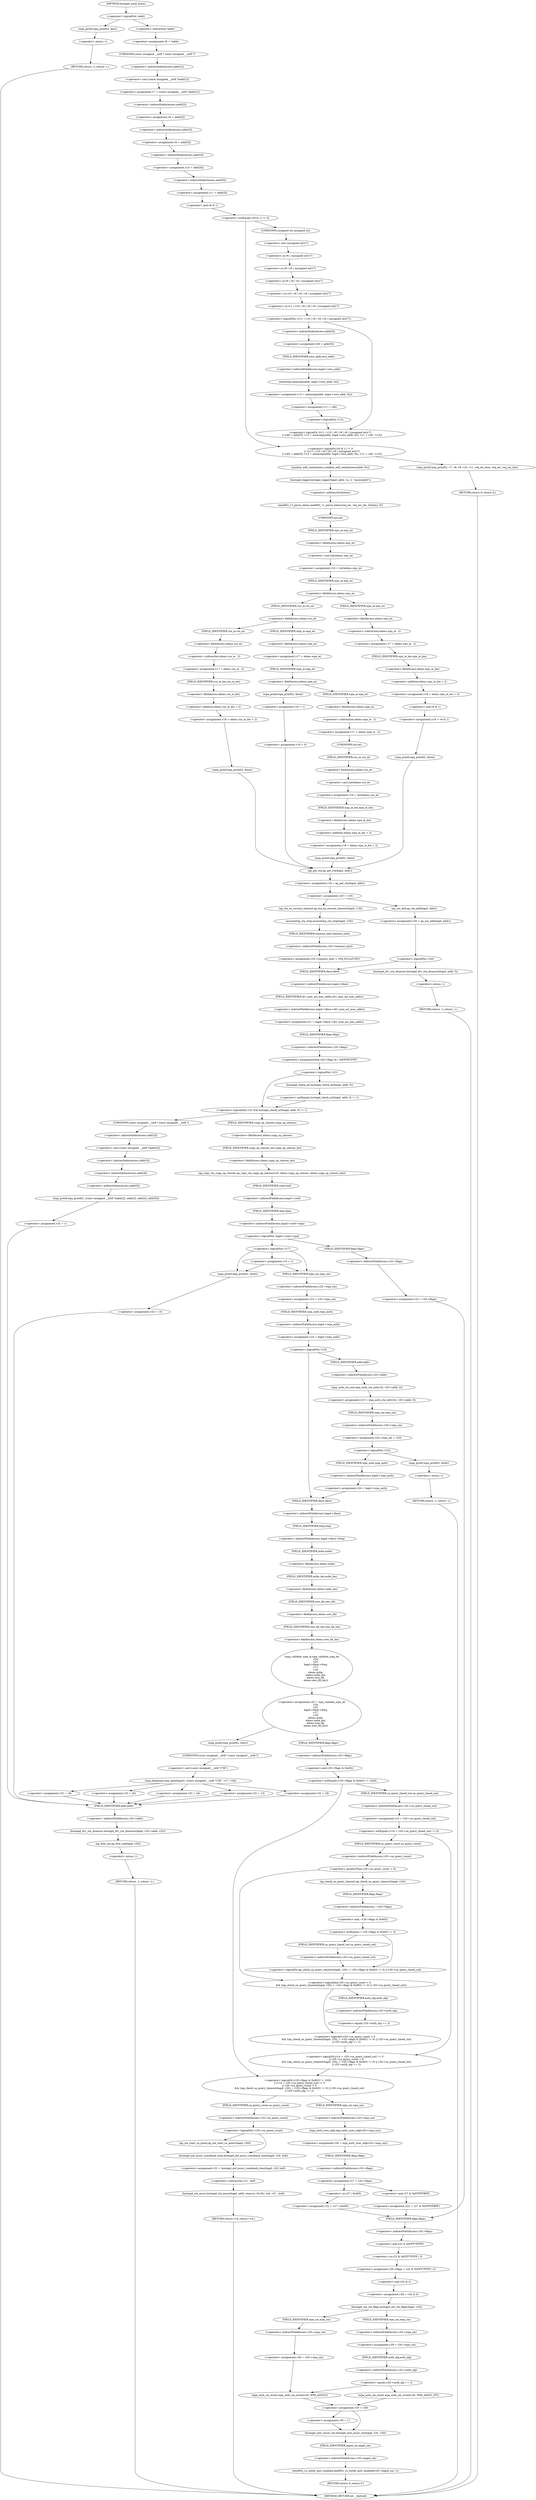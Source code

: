 digraph hostapd_notif_assoc {  
"1000175" [label = "(<operator>.logicalNot,!addr)" ]
"1000178" [label = "(wpa_printf,wpa_printf(2, fmt))" ]
"1000181" [label = "(RETURN,return -1;,return -1;)" ]
"1000182" [label = "(<operator>.minus,-1)" ]
"1000184" [label = "(<operator>.assignment,v6 = *addr)" ]
"1000186" [label = "(<operator>.indirection,*addr)" ]
"1000188" [label = "(<operator>.assignment,v7 = (const unsigned __int8 *)addr[1])" ]
"1000190" [label = "(<operator>.cast,(const unsigned __int8 *)addr[1])" ]
"1000191" [label = "(UNKNOWN,const unsigned __int8 *,const unsigned __int8 *)" ]
"1000192" [label = "(<operator>.indirectIndexAccess,addr[1])" ]
"1000195" [label = "(<operator>.assignment,v8 = addr[2])" ]
"1000197" [label = "(<operator>.indirectIndexAccess,addr[2])" ]
"1000200" [label = "(<operator>.assignment,v9 = addr[3])" ]
"1000202" [label = "(<operator>.indirectIndexAccess,addr[3])" ]
"1000205" [label = "(<operator>.assignment,v10 = addr[4])" ]
"1000207" [label = "(<operator>.indirectIndexAccess,addr[4])" ]
"1000210" [label = "(<operator>.assignment,v11 = addr[5])" ]
"1000212" [label = "(<operator>.indirectIndexAccess,addr[5])" ]
"1000216" [label = "(<operator>.logicalOr,(v6 & 1) != 0\n    || !(v11 | v10 | v9 | v8 | v6 | (unsigned int)v7)\n    || (v40 = addr[5], v13 = memcmp(addr, hapd->own_addr, 6u), v11 = v40, !v13))" ]
"1000217" [label = "(<operator>.notEquals,(v6 & 1) != 0)" ]
"1000218" [label = "(<operator>.and,v6 & 1)" ]
"1000222" [label = "(<operator>.logicalOr,!(v11 | v10 | v9 | v8 | v6 | (unsigned int)v7)\n    || (v40 = addr[5], v13 = memcmp(addr, hapd->own_addr, 6u), v11 = v40, !v13))" ]
"1000223" [label = "(<operator>.logicalNot,!(v11 | v10 | v9 | v8 | v6 | (unsigned int)v7))" ]
"1000224" [label = "(<operator>.or,v11 | v10 | v9 | v8 | v6 | (unsigned int)v7)" ]
"1000226" [label = "(<operator>.or,v10 | v9 | v8 | v6 | (unsigned int)v7)" ]
"1000228" [label = "(<operator>.or,v9 | v8 | v6 | (unsigned int)v7)" ]
"1000230" [label = "(<operator>.or,v8 | v6 | (unsigned int)v7)" ]
"1000232" [label = "(<operator>.or,v6 | (unsigned int)v7)" ]
"1000234" [label = "(<operator>.cast,(unsigned int)v7)" ]
"1000235" [label = "(UNKNOWN,unsigned int,unsigned int)" ]
"1000238" [label = "(<operator>.assignment,v40 = addr[5])" ]
"1000240" [label = "(<operator>.indirectIndexAccess,addr[5])" ]
"1000244" [label = "(<operator>.assignment,v13 = memcmp(addr, hapd->own_addr, 6u))" ]
"1000246" [label = "(memcmp,memcmp(addr, hapd->own_addr, 6u))" ]
"1000248" [label = "(<operator>.indirectFieldAccess,hapd->own_addr)" ]
"1000250" [label = "(FIELD_IDENTIFIER,own_addr,own_addr)" ]
"1000253" [label = "(<operator>.assignment,v11 = v40)" ]
"1000256" [label = "(<operator>.logicalNot,!v13)" ]
"1000259" [label = "(wpa_printf,wpa_printf(2, v7, v8, v9, v10, v11, req_ies_lena, req_ies, req_ies_len))" ]
"1000269" [label = "(RETURN,return 0;,return 0;)" ]
"1000271" [label = "(random_add_randomness,random_add_randomness(addr, 6u))" ]
"1000274" [label = "(hostapd_logger,hostapd_logger(hapd, addr, 1u, 2, \"associated\"))" ]
"1000280" [label = "(ieee802_11_parse_elems,ieee802_11_parse_elems(req_ies, req_ies_len, &elems, 0))" ]
"1000283" [label = "(<operator>.addressOf,&elems)" ]
"1000286" [label = "(<operator>.assignment,v16 = (int)elems.wps_ie)" ]
"1000288" [label = "(<operator>.cast,(int)elems.wps_ie)" ]
"1000289" [label = "(UNKNOWN,int,int)" ]
"1000290" [label = "(<operator>.fieldAccess,elems.wps_ie)" ]
"1000292" [label = "(FIELD_IDENTIFIER,wps_ie,wps_ie)" ]
"1000294" [label = "(<operator>.fieldAccess,elems.wps_ie)" ]
"1000296" [label = "(FIELD_IDENTIFIER,wps_ie,wps_ie)" ]
"1000298" [label = "(<operator>.assignment,v17 = elems.wps_ie - 2)" ]
"1000300" [label = "(<operator>.subtraction,elems.wps_ie - 2)" ]
"1000301" [label = "(<operator>.fieldAccess,elems.wps_ie)" ]
"1000303" [label = "(FIELD_IDENTIFIER,wps_ie,wps_ie)" ]
"1000305" [label = "(<operator>.assignment,v18 = elems.wps_ie_len + 2)" ]
"1000307" [label = "(<operator>.addition,elems.wps_ie_len + 2)" ]
"1000308" [label = "(<operator>.fieldAccess,elems.wps_ie_len)" ]
"1000310" [label = "(FIELD_IDENTIFIER,wps_ie_len,wps_ie_len)" ]
"1000312" [label = "(<operator>.assignment,v16 = v6 & 1)" ]
"1000314" [label = "(<operator>.and,v6 & 1)" ]
"1000317" [label = "(wpa_printf,wpa_printf(2, fmta))" ]
"1000322" [label = "(<operator>.fieldAccess,elems.rsn_ie)" ]
"1000324" [label = "(FIELD_IDENTIFIER,rsn_ie,rsn_ie)" ]
"1000326" [label = "(<operator>.assignment,v17 = elems.rsn_ie - 2)" ]
"1000328" [label = "(<operator>.subtraction,elems.rsn_ie - 2)" ]
"1000329" [label = "(<operator>.fieldAccess,elems.rsn_ie)" ]
"1000331" [label = "(FIELD_IDENTIFIER,rsn_ie,rsn_ie)" ]
"1000333" [label = "(<operator>.assignment,v18 = elems.rsn_ie_len + 2)" ]
"1000335" [label = "(<operator>.addition,elems.rsn_ie_len + 2)" ]
"1000336" [label = "(<operator>.fieldAccess,elems.rsn_ie_len)" ]
"1000338" [label = "(FIELD_IDENTIFIER,rsn_ie_len,rsn_ie_len)" ]
"1000340" [label = "(wpa_printf,wpa_printf(2, fmta))" ]
"1000345" [label = "(<operator>.assignment,v17 = elems.wpa_ie)" ]
"1000347" [label = "(<operator>.fieldAccess,elems.wpa_ie)" ]
"1000349" [label = "(FIELD_IDENTIFIER,wpa_ie,wpa_ie)" ]
"1000351" [label = "(<operator>.fieldAccess,elems.wpa_ie)" ]
"1000353" [label = "(FIELD_IDENTIFIER,wpa_ie,wpa_ie)" ]
"1000355" [label = "(<operator>.assignment,v17 = elems.wpa_ie - 2)" ]
"1000357" [label = "(<operator>.subtraction,elems.wpa_ie - 2)" ]
"1000358" [label = "(<operator>.fieldAccess,elems.wpa_ie)" ]
"1000360" [label = "(FIELD_IDENTIFIER,wpa_ie,wpa_ie)" ]
"1000362" [label = "(<operator>.assignment,v16 = (int)elems.rsn_ie)" ]
"1000364" [label = "(<operator>.cast,(int)elems.rsn_ie)" ]
"1000365" [label = "(UNKNOWN,int,int)" ]
"1000366" [label = "(<operator>.fieldAccess,elems.rsn_ie)" ]
"1000368" [label = "(FIELD_IDENTIFIER,rsn_ie,rsn_ie)" ]
"1000369" [label = "(<operator>.assignment,v18 = elems.wpa_ie_len + 2)" ]
"1000371" [label = "(<operator>.addition,elems.wpa_ie_len + 2)" ]
"1000372" [label = "(<operator>.fieldAccess,elems.wpa_ie_len)" ]
"1000374" [label = "(FIELD_IDENTIFIER,wpa_ie_len,wpa_ie_len)" ]
"1000376" [label = "(wpa_printf,wpa_printf(2, fmta))" ]
"1000381" [label = "(wpa_printf,wpa_printf(2, fmta))" ]
"1000384" [label = "(<operator>.assignment,v16 = 1)" ]
"1000387" [label = "(<operator>.assignment,v18 = 0)" ]
"1000390" [label = "(<operator>.assignment,v19 = ap_get_sta(hapd, addr))" ]
"1000392" [label = "(ap_get_sta,ap_get_sta(hapd, addr))" ]
"1000395" [label = "(<operator>.assignment,v20 = v19)" ]
"1000401" [label = "(ap_sta_no_session_timeout,ap_sta_no_session_timeout(hapd, v19))" ]
"1000404" [label = "(accounting_sta_stop,accounting_sta_stop(hapd, v20))" ]
"1000407" [label = "(<operator>.assignment,v20->timeout_next = STA_NULLFUNC)" ]
"1000408" [label = "(<operator>.indirectFieldAccess,v20->timeout_next)" ]
"1000410" [label = "(FIELD_IDENTIFIER,timeout_next,timeout_next)" ]
"1000414" [label = "(<operator>.assignment,v20 = ap_sta_add(hapd, addr))" ]
"1000416" [label = "(ap_sta_add,ap_sta_add(hapd, addr))" ]
"1000420" [label = "(<operator>.logicalNot,!v20)" ]
"1000423" [label = "(hostapd_drv_sta_disassoc,hostapd_drv_sta_disassoc(hapd, addr, 5))" ]
"1000427" [label = "(RETURN,return -1;,return -1;)" ]
"1000428" [label = "(<operator>.minus,-1)" ]
"1000430" [label = "(<operator>.assignment,v21 = hapd->iface->drv_max_acl_mac_addrs)" ]
"1000432" [label = "(<operator>.indirectFieldAccess,hapd->iface->drv_max_acl_mac_addrs)" ]
"1000433" [label = "(<operator>.indirectFieldAccess,hapd->iface)" ]
"1000435" [label = "(FIELD_IDENTIFIER,iface,iface)" ]
"1000436" [label = "(FIELD_IDENTIFIER,drv_max_acl_mac_addrs,drv_max_acl_mac_addrs)" ]
"1000437" [label = "(<operators>.assignmentAnd,v20->flags &= 0xFFFECFFF)" ]
"1000438" [label = "(<operator>.indirectFieldAccess,v20->flags)" ]
"1000440" [label = "(FIELD_IDENTIFIER,flags,flags)" ]
"1000443" [label = "(<operator>.logicalAnd,!v21 && hostapd_check_acl(hapd, addr, 0) != 1)" ]
"1000444" [label = "(<operator>.logicalNot,!v21)" ]
"1000446" [label = "(<operator>.notEquals,hostapd_check_acl(hapd, addr, 0) != 1)" ]
"1000447" [label = "(hostapd_check_acl,hostapd_check_acl(hapd, addr, 0))" ]
"1000453" [label = "(wpa_printf,wpa_printf(3, (const unsigned __int8 *)addr[2], addr[3], addr[4], addr[5]))" ]
"1000455" [label = "(<operator>.cast,(const unsigned __int8 *)addr[2])" ]
"1000456" [label = "(UNKNOWN,const unsigned __int8 *,const unsigned __int8 *)" ]
"1000457" [label = "(<operator>.indirectIndexAccess,addr[2])" ]
"1000460" [label = "(<operator>.indirectIndexAccess,addr[3])" ]
"1000463" [label = "(<operator>.indirectIndexAccess,addr[4])" ]
"1000466" [label = "(<operator>.indirectIndexAccess,addr[5])" ]
"1000469" [label = "(<operator>.assignment,v32 = 1)" ]
"1000473" [label = "(hostapd_drv_sta_disassoc,hostapd_drv_sta_disassoc(hapd, v20->addr, v32))" ]
"1000475" [label = "(<operator>.indirectFieldAccess,v20->addr)" ]
"1000477" [label = "(FIELD_IDENTIFIER,addr,addr)" ]
"1000479" [label = "(ap_free_sta,ap_free_sta(hapd, v20))" ]
"1000482" [label = "(RETURN,return -1;,return -1;)" ]
"1000483" [label = "(<operator>.minus,-1)" ]
"1000485" [label = "(ap_copy_sta_supp_op_classes,ap_copy_sta_supp_op_classes(v20, elems.supp_op_classes, elems.supp_op_classes_len))" ]
"1000487" [label = "(<operator>.fieldAccess,elems.supp_op_classes)" ]
"1000489" [label = "(FIELD_IDENTIFIER,supp_op_classes,supp_op_classes)" ]
"1000490" [label = "(<operator>.fieldAccess,elems.supp_op_classes_len)" ]
"1000492" [label = "(FIELD_IDENTIFIER,supp_op_classes_len,supp_op_classes_len)" ]
"1000494" [label = "(<operator>.logicalNot,!hapd->conf->wpa)" ]
"1000495" [label = "(<operator>.indirectFieldAccess,hapd->conf->wpa)" ]
"1000496" [label = "(<operator>.indirectFieldAccess,hapd->conf)" ]
"1000498" [label = "(FIELD_IDENTIFIER,conf,conf)" ]
"1000499" [label = "(FIELD_IDENTIFIER,wpa,wpa)" ]
"1000501" [label = "(<operator>.assignment,v22 = v20->flags)" ]
"1000503" [label = "(<operator>.indirectFieldAccess,v20->flags)" ]
"1000505" [label = "(FIELD_IDENTIFIER,flags,flags)" ]
"1000508" [label = "(<operator>.logicalNot,!v17)" ]
"1000510" [label = "(<operator>.assignment,v16 = 1)" ]
"1000516" [label = "(wpa_printf,wpa_printf(2, fmtb))" ]
"1000519" [label = "(<operator>.assignment,v32 = 13)" ]
"1000523" [label = "(<operator>.assignment,v23 = v20->wpa_sm)" ]
"1000525" [label = "(<operator>.indirectFieldAccess,v20->wpa_sm)" ]
"1000527" [label = "(FIELD_IDENTIFIER,wpa_sm,wpa_sm)" ]
"1000528" [label = "(<operator>.assignment,v24 = hapd->wpa_auth)" ]
"1000530" [label = "(<operator>.indirectFieldAccess,hapd->wpa_auth)" ]
"1000532" [label = "(FIELD_IDENTIFIER,wpa_auth,wpa_auth)" ]
"1000534" [label = "(<operator>.logicalNot,!v23)" ]
"1000537" [label = "(<operator>.assignment,v23 = wpa_auth_sta_init(v24, v20->addr, 0))" ]
"1000539" [label = "(wpa_auth_sta_init,wpa_auth_sta_init(v24, v20->addr, 0))" ]
"1000541" [label = "(<operator>.indirectFieldAccess,v20->addr)" ]
"1000543" [label = "(FIELD_IDENTIFIER,addr,addr)" ]
"1000545" [label = "(<operator>.assignment,v20->wpa_sm = v23)" ]
"1000546" [label = "(<operator>.indirectFieldAccess,v20->wpa_sm)" ]
"1000548" [label = "(FIELD_IDENTIFIER,wpa_sm,wpa_sm)" ]
"1000551" [label = "(<operator>.logicalNot,!v23)" ]
"1000554" [label = "(wpa_printf,wpa_printf(5, fmtb))" ]
"1000557" [label = "(RETURN,return -1;,return -1;)" ]
"1000558" [label = "(<operator>.minus,-1)" ]
"1000560" [label = "(<operator>.assignment,v24 = hapd->wpa_auth)" ]
"1000562" [label = "(<operator>.indirectFieldAccess,hapd->wpa_auth)" ]
"1000564" [label = "(FIELD_IDENTIFIER,wpa_auth,wpa_auth)" ]
"1000565" [label = "(<operator>.assignment,v25 = wpa_validate_wpa_ie(\n          v24,\n          v23,\n          hapd->iface->freq,\n          v17,\n          v18,\n          elems.mdie,\n          elems.mdie_len,\n          elems.owe_dh,\n          elems.owe_dh_len))" ]
"1000567" [label = "(wpa_validate_wpa_ie,wpa_validate_wpa_ie(\n          v24,\n          v23,\n          hapd->iface->freq,\n          v17,\n          v18,\n          elems.mdie,\n          elems.mdie_len,\n          elems.owe_dh,\n          elems.owe_dh_len))" ]
"1000570" [label = "(<operator>.indirectFieldAccess,hapd->iface->freq)" ]
"1000571" [label = "(<operator>.indirectFieldAccess,hapd->iface)" ]
"1000573" [label = "(FIELD_IDENTIFIER,iface,iface)" ]
"1000574" [label = "(FIELD_IDENTIFIER,freq,freq)" ]
"1000577" [label = "(<operator>.fieldAccess,elems.mdie)" ]
"1000579" [label = "(FIELD_IDENTIFIER,mdie,mdie)" ]
"1000580" [label = "(<operator>.fieldAccess,elems.mdie_len)" ]
"1000582" [label = "(FIELD_IDENTIFIER,mdie_len,mdie_len)" ]
"1000583" [label = "(<operator>.fieldAccess,elems.owe_dh)" ]
"1000585" [label = "(FIELD_IDENTIFIER,owe_dh,owe_dh)" ]
"1000586" [label = "(<operator>.fieldAccess,elems.owe_dh_len)" ]
"1000588" [label = "(FIELD_IDENTIFIER,owe_dh_len,owe_dh_len)" ]
"1000592" [label = "(wpa_printf,wpa_printf(2, fmtc))" ]
"1000595" [label = "(wpa_hexdump,wpa_hexdump(2, (const unsigned __int8 *)\"IE\", v17, v18))" ]
"1000597" [label = "(<operator>.cast,(const unsigned __int8 *)\"IE\")" ]
"1000598" [label = "(UNKNOWN,const unsigned __int8 *,const unsigned __int8 *)" ]
"1000606" [label = "(<operator>.assignment,v32 = 18)" ]
"1000611" [label = "(<operator>.assignment,v32 = 19)" ]
"1000616" [label = "(<operator>.assignment,v32 = 20)" ]
"1000621" [label = "(<operator>.assignment,v32 = 24)" ]
"1000626" [label = "(<operator>.assignment,v32 = 13)" ]
"1000632" [label = "(<operator>.logicalOr,(v20->flags & 0x402) != 1026\n    || (v14 = v20->sa_query_timed_out) != 0\n    || v20->sa_query_count > 0\n    && ((ap_check_sa_query_timeout(hapd, v20), (~v20->flags & 0x402) != 0) || v20->sa_query_timed_out)\n    || v20->auth_alg == 2)" ]
"1000633" [label = "(<operator>.notEquals,(v20->flags & 0x402) != 1026)" ]
"1000634" [label = "(<operator>.and,v20->flags & 0x402)" ]
"1000635" [label = "(<operator>.indirectFieldAccess,v20->flags)" ]
"1000637" [label = "(FIELD_IDENTIFIER,flags,flags)" ]
"1000640" [label = "(<operator>.logicalOr,(v14 = v20->sa_query_timed_out) != 0\n    || v20->sa_query_count > 0\n    && ((ap_check_sa_query_timeout(hapd, v20), (~v20->flags & 0x402) != 0) || v20->sa_query_timed_out)\n    || v20->auth_alg == 2)" ]
"1000641" [label = "(<operator>.notEquals,(v14 = v20->sa_query_timed_out) != 0)" ]
"1000642" [label = "(<operator>.assignment,v14 = v20->sa_query_timed_out)" ]
"1000644" [label = "(<operator>.indirectFieldAccess,v20->sa_query_timed_out)" ]
"1000646" [label = "(FIELD_IDENTIFIER,sa_query_timed_out,sa_query_timed_out)" ]
"1000648" [label = "(<operator>.logicalOr,v20->sa_query_count > 0\n    && ((ap_check_sa_query_timeout(hapd, v20), (~v20->flags & 0x402) != 0) || v20->sa_query_timed_out)\n    || v20->auth_alg == 2)" ]
"1000649" [label = "(<operator>.logicalAnd,v20->sa_query_count > 0\n    && ((ap_check_sa_query_timeout(hapd, v20), (~v20->flags & 0x402) != 0) || v20->sa_query_timed_out))" ]
"1000650" [label = "(<operator>.greaterThan,v20->sa_query_count > 0)" ]
"1000651" [label = "(<operator>.indirectFieldAccess,v20->sa_query_count)" ]
"1000653" [label = "(FIELD_IDENTIFIER,sa_query_count,sa_query_count)" ]
"1000655" [label = "(<operator>.logicalOr,(ap_check_sa_query_timeout(hapd, v20), (~v20->flags & 0x402) != 0) || v20->sa_query_timed_out)" ]
"1000657" [label = "(ap_check_sa_query_timeout,ap_check_sa_query_timeout(hapd, v20))" ]
"1000660" [label = "(<operator>.notEquals,(~v20->flags & 0x402) != 0)" ]
"1000661" [label = "(<operator>.and,~v20->flags & 0x402)" ]
"1000662" [label = "(<operator>.indirectFieldAccess,~v20->flags)" ]
"1000664" [label = "(FIELD_IDENTIFIER,flags,flags)" ]
"1000667" [label = "(<operator>.indirectFieldAccess,v20->sa_query_timed_out)" ]
"1000669" [label = "(FIELD_IDENTIFIER,sa_query_timed_out,sa_query_timed_out)" ]
"1000670" [label = "(<operator>.equals,v20->auth_alg == 2)" ]
"1000671" [label = "(<operator>.indirectFieldAccess,v20->auth_alg)" ]
"1000673" [label = "(FIELD_IDENTIFIER,auth_alg,auth_alg)" ]
"1000676" [label = "(<operator>.assignment,v26 = wpa_auth_uses_mfp(v20->wpa_sm))" ]
"1000678" [label = "(wpa_auth_uses_mfp,wpa_auth_uses_mfp(v20->wpa_sm))" ]
"1000679" [label = "(<operator>.indirectFieldAccess,v20->wpa_sm)" ]
"1000681" [label = "(FIELD_IDENTIFIER,wpa_sm,wpa_sm)" ]
"1000682" [label = "(<operator>.assignment,v27 = v20->flags)" ]
"1000684" [label = "(<operator>.indirectFieldAccess,v20->flags)" ]
"1000686" [label = "(FIELD_IDENTIFIER,flags,flags)" ]
"1000689" [label = "(<operator>.assignment,v22 = v27 | 0x400)" ]
"1000691" [label = "(<operator>.or,v27 | 0x400)" ]
"1000695" [label = "(<operator>.assignment,v22 = v27 & 0xFFFFFBFF)" ]
"1000697" [label = "(<operator>.and,v27 & 0xFFFFFBFF)" ]
"1000701" [label = "(<operator>.assignment,v20->flags = v22 & 0xFFF7FFFF | 3)" ]
"1000702" [label = "(<operator>.indirectFieldAccess,v20->flags)" ]
"1000704" [label = "(FIELD_IDENTIFIER,flags,flags)" ]
"1000705" [label = "(<operator>.or,v22 & 0xFFF7FFFF | 3)" ]
"1000706" [label = "(<operator>.and,v22 & 0xFFF7FFFF)" ]
"1000710" [label = "(<operator>.assignment,v28 = v22 & 2)" ]
"1000712" [label = "(<operator>.and,v22 & 2)" ]
"1000715" [label = "(hostapd_set_sta_flags,hostapd_set_sta_flags(hapd, v20))" ]
"1000721" [label = "(<operator>.assignment,v29 = v20->wpa_sm)" ]
"1000723" [label = "(<operator>.indirectFieldAccess,v20->wpa_sm)" ]
"1000725" [label = "(FIELD_IDENTIFIER,wpa_sm,wpa_sm)" ]
"1000727" [label = "(<operator>.equals,v20->auth_alg == 2)" ]
"1000728" [label = "(<operator>.indirectFieldAccess,v20->auth_alg)" ]
"1000730" [label = "(FIELD_IDENTIFIER,auth_alg,auth_alg)" ]
"1000733" [label = "(wpa_auth_sm_event,wpa_auth_sm_event(v29, WPA_ASSOC_FT))" ]
"1000739" [label = "(<operator>.assignment,v29 = v20->wpa_sm)" ]
"1000741" [label = "(<operator>.indirectFieldAccess,v20->wpa_sm)" ]
"1000743" [label = "(FIELD_IDENTIFIER,wpa_sm,wpa_sm)" ]
"1000744" [label = "(wpa_auth_sm_event,wpa_auth_sm_event(v29, WPA_ASSOC))" ]
"1000748" [label = "(<operator>.assignment,v30 = v28)" ]
"1000753" [label = "(<operator>.assignment,v30 = 1)" ]
"1000756" [label = "(hostapd_new_assoc_sta,hostapd_new_assoc_sta(hapd, v20, v30))" ]
"1000760" [label = "(ieee802_1x_notify_port_enabled,ieee802_1x_notify_port_enabled(v20->eapol_sm, 1))" ]
"1000761" [label = "(<operator>.indirectFieldAccess,v20->eapol_sm)" ]
"1000763" [label = "(FIELD_IDENTIFIER,eapol_sm,eapol_sm)" ]
"1000765" [label = "(RETURN,return 0;,return 0;)" ]
"1000768" [label = "(<operator>.logicalNot,!v20->sa_query_count)" ]
"1000769" [label = "(<operator>.indirectFieldAccess,v20->sa_query_count)" ]
"1000771" [label = "(FIELD_IDENTIFIER,sa_query_count,sa_query_count)" ]
"1000772" [label = "(ap_sta_start_sa_query,ap_sta_start_sa_query(hapd, v20))" ]
"1000775" [label = "(<operator>.assignment,v31 = hostapd_eid_assoc_comeback_time(hapd, v20, buf))" ]
"1000777" [label = "(hostapd_eid_assoc_comeback_time,hostapd_eid_assoc_comeback_time(hapd, v20, buf))" ]
"1000781" [label = "(hostapd_sta_assoc,hostapd_sta_assoc(hapd, addr, reassoc, 0x1Eu, buf, v31 - buf))" ]
"1000787" [label = "(<operator>.subtraction,v31 - buf)" ]
"1000790" [label = "(RETURN,return v14;,return v14;)" ]
"1000134" [label = "(METHOD,hostapd_notif_assoc)" ]
"1000792" [label = "(METHOD_RETURN,int __fastcall)" ]
  "1000175" -> "1000178" 
  "1000175" -> "1000186" 
  "1000178" -> "1000182" 
  "1000181" -> "1000792" 
  "1000182" -> "1000181" 
  "1000184" -> "1000191" 
  "1000186" -> "1000184" 
  "1000188" -> "1000197" 
  "1000190" -> "1000188" 
  "1000191" -> "1000192" 
  "1000192" -> "1000190" 
  "1000195" -> "1000202" 
  "1000197" -> "1000195" 
  "1000200" -> "1000207" 
  "1000202" -> "1000200" 
  "1000205" -> "1000212" 
  "1000207" -> "1000205" 
  "1000210" -> "1000218" 
  "1000212" -> "1000210" 
  "1000216" -> "1000259" 
  "1000216" -> "1000271" 
  "1000217" -> "1000216" 
  "1000217" -> "1000235" 
  "1000218" -> "1000217" 
  "1000222" -> "1000216" 
  "1000223" -> "1000222" 
  "1000223" -> "1000240" 
  "1000224" -> "1000223" 
  "1000226" -> "1000224" 
  "1000228" -> "1000226" 
  "1000230" -> "1000228" 
  "1000232" -> "1000230" 
  "1000234" -> "1000232" 
  "1000235" -> "1000234" 
  "1000238" -> "1000250" 
  "1000240" -> "1000238" 
  "1000244" -> "1000253" 
  "1000246" -> "1000244" 
  "1000248" -> "1000246" 
  "1000250" -> "1000248" 
  "1000253" -> "1000256" 
  "1000256" -> "1000222" 
  "1000259" -> "1000269" 
  "1000269" -> "1000792" 
  "1000271" -> "1000274" 
  "1000274" -> "1000283" 
  "1000280" -> "1000289" 
  "1000283" -> "1000280" 
  "1000286" -> "1000296" 
  "1000288" -> "1000286" 
  "1000289" -> "1000292" 
  "1000290" -> "1000288" 
  "1000292" -> "1000290" 
  "1000294" -> "1000303" 
  "1000294" -> "1000324" 
  "1000296" -> "1000294" 
  "1000298" -> "1000310" 
  "1000300" -> "1000298" 
  "1000301" -> "1000300" 
  "1000303" -> "1000301" 
  "1000305" -> "1000314" 
  "1000307" -> "1000305" 
  "1000308" -> "1000307" 
  "1000310" -> "1000308" 
  "1000312" -> "1000317" 
  "1000314" -> "1000312" 
  "1000317" -> "1000392" 
  "1000322" -> "1000331" 
  "1000322" -> "1000349" 
  "1000324" -> "1000322" 
  "1000326" -> "1000338" 
  "1000328" -> "1000326" 
  "1000329" -> "1000328" 
  "1000331" -> "1000329" 
  "1000333" -> "1000340" 
  "1000335" -> "1000333" 
  "1000336" -> "1000335" 
  "1000338" -> "1000336" 
  "1000340" -> "1000392" 
  "1000345" -> "1000353" 
  "1000347" -> "1000345" 
  "1000349" -> "1000347" 
  "1000351" -> "1000360" 
  "1000351" -> "1000381" 
  "1000353" -> "1000351" 
  "1000355" -> "1000365" 
  "1000357" -> "1000355" 
  "1000358" -> "1000357" 
  "1000360" -> "1000358" 
  "1000362" -> "1000374" 
  "1000364" -> "1000362" 
  "1000365" -> "1000368" 
  "1000366" -> "1000364" 
  "1000368" -> "1000366" 
  "1000369" -> "1000376" 
  "1000371" -> "1000369" 
  "1000372" -> "1000371" 
  "1000374" -> "1000372" 
  "1000376" -> "1000392" 
  "1000381" -> "1000384" 
  "1000384" -> "1000387" 
  "1000387" -> "1000392" 
  "1000390" -> "1000395" 
  "1000392" -> "1000390" 
  "1000395" -> "1000401" 
  "1000395" -> "1000416" 
  "1000401" -> "1000404" 
  "1000404" -> "1000410" 
  "1000407" -> "1000435" 
  "1000408" -> "1000407" 
  "1000410" -> "1000408" 
  "1000414" -> "1000420" 
  "1000416" -> "1000414" 
  "1000420" -> "1000423" 
  "1000420" -> "1000435" 
  "1000423" -> "1000428" 
  "1000427" -> "1000792" 
  "1000428" -> "1000427" 
  "1000430" -> "1000440" 
  "1000432" -> "1000430" 
  "1000433" -> "1000436" 
  "1000435" -> "1000433" 
  "1000436" -> "1000432" 
  "1000437" -> "1000444" 
  "1000438" -> "1000437" 
  "1000440" -> "1000438" 
  "1000443" -> "1000456" 
  "1000443" -> "1000489" 
  "1000444" -> "1000443" 
  "1000444" -> "1000447" 
  "1000446" -> "1000443" 
  "1000447" -> "1000446" 
  "1000453" -> "1000469" 
  "1000455" -> "1000460" 
  "1000456" -> "1000457" 
  "1000457" -> "1000455" 
  "1000460" -> "1000463" 
  "1000463" -> "1000466" 
  "1000466" -> "1000453" 
  "1000469" -> "1000477" 
  "1000473" -> "1000479" 
  "1000475" -> "1000473" 
  "1000477" -> "1000475" 
  "1000479" -> "1000483" 
  "1000482" -> "1000792" 
  "1000483" -> "1000482" 
  "1000485" -> "1000498" 
  "1000487" -> "1000492" 
  "1000489" -> "1000487" 
  "1000490" -> "1000485" 
  "1000492" -> "1000490" 
  "1000494" -> "1000505" 
  "1000494" -> "1000508" 
  "1000495" -> "1000494" 
  "1000496" -> "1000499" 
  "1000498" -> "1000496" 
  "1000499" -> "1000495" 
  "1000501" -> "1000704" 
  "1000503" -> "1000501" 
  "1000505" -> "1000503" 
  "1000508" -> "1000510" 
  "1000508" -> "1000516" 
  "1000508" -> "1000527" 
  "1000510" -> "1000516" 
  "1000510" -> "1000527" 
  "1000516" -> "1000519" 
  "1000519" -> "1000477" 
  "1000523" -> "1000532" 
  "1000525" -> "1000523" 
  "1000527" -> "1000525" 
  "1000528" -> "1000534" 
  "1000530" -> "1000528" 
  "1000532" -> "1000530" 
  "1000534" -> "1000543" 
  "1000534" -> "1000573" 
  "1000537" -> "1000548" 
  "1000539" -> "1000537" 
  "1000541" -> "1000539" 
  "1000543" -> "1000541" 
  "1000545" -> "1000551" 
  "1000546" -> "1000545" 
  "1000548" -> "1000546" 
  "1000551" -> "1000554" 
  "1000551" -> "1000564" 
  "1000554" -> "1000558" 
  "1000557" -> "1000792" 
  "1000558" -> "1000557" 
  "1000560" -> "1000573" 
  "1000562" -> "1000560" 
  "1000564" -> "1000562" 
  "1000565" -> "1000592" 
  "1000565" -> "1000637" 
  "1000567" -> "1000565" 
  "1000570" -> "1000579" 
  "1000571" -> "1000574" 
  "1000573" -> "1000571" 
  "1000574" -> "1000570" 
  "1000577" -> "1000582" 
  "1000579" -> "1000577" 
  "1000580" -> "1000585" 
  "1000582" -> "1000580" 
  "1000583" -> "1000588" 
  "1000585" -> "1000583" 
  "1000586" -> "1000567" 
  "1000588" -> "1000586" 
  "1000592" -> "1000598" 
  "1000595" -> "1000606" 
  "1000595" -> "1000611" 
  "1000595" -> "1000616" 
  "1000595" -> "1000621" 
  "1000595" -> "1000626" 
  "1000597" -> "1000595" 
  "1000598" -> "1000597" 
  "1000606" -> "1000477" 
  "1000611" -> "1000477" 
  "1000616" -> "1000477" 
  "1000621" -> "1000477" 
  "1000626" -> "1000477" 
  "1000632" -> "1000681" 
  "1000632" -> "1000771" 
  "1000633" -> "1000632" 
  "1000633" -> "1000646" 
  "1000634" -> "1000633" 
  "1000635" -> "1000634" 
  "1000637" -> "1000635" 
  "1000640" -> "1000632" 
  "1000641" -> "1000640" 
  "1000641" -> "1000653" 
  "1000642" -> "1000641" 
  "1000644" -> "1000642" 
  "1000646" -> "1000644" 
  "1000648" -> "1000640" 
  "1000649" -> "1000648" 
  "1000649" -> "1000673" 
  "1000650" -> "1000649" 
  "1000650" -> "1000657" 
  "1000651" -> "1000650" 
  "1000653" -> "1000651" 
  "1000655" -> "1000649" 
  "1000657" -> "1000664" 
  "1000660" -> "1000655" 
  "1000660" -> "1000669" 
  "1000661" -> "1000660" 
  "1000662" -> "1000661" 
  "1000664" -> "1000662" 
  "1000667" -> "1000655" 
  "1000669" -> "1000667" 
  "1000670" -> "1000648" 
  "1000671" -> "1000670" 
  "1000673" -> "1000671" 
  "1000676" -> "1000686" 
  "1000678" -> "1000676" 
  "1000679" -> "1000678" 
  "1000681" -> "1000679" 
  "1000682" -> "1000691" 
  "1000682" -> "1000697" 
  "1000684" -> "1000682" 
  "1000686" -> "1000684" 
  "1000689" -> "1000704" 
  "1000691" -> "1000689" 
  "1000695" -> "1000704" 
  "1000697" -> "1000695" 
  "1000701" -> "1000712" 
  "1000702" -> "1000706" 
  "1000704" -> "1000702" 
  "1000705" -> "1000701" 
  "1000706" -> "1000705" 
  "1000710" -> "1000715" 
  "1000712" -> "1000710" 
  "1000715" -> "1000725" 
  "1000715" -> "1000743" 
  "1000721" -> "1000730" 
  "1000723" -> "1000721" 
  "1000725" -> "1000723" 
  "1000727" -> "1000733" 
  "1000727" -> "1000744" 
  "1000728" -> "1000727" 
  "1000730" -> "1000728" 
  "1000733" -> "1000748" 
  "1000739" -> "1000744" 
  "1000741" -> "1000739" 
  "1000743" -> "1000741" 
  "1000744" -> "1000748" 
  "1000748" -> "1000753" 
  "1000748" -> "1000756" 
  "1000753" -> "1000756" 
  "1000756" -> "1000763" 
  "1000760" -> "1000765" 
  "1000761" -> "1000760" 
  "1000763" -> "1000761" 
  "1000765" -> "1000792" 
  "1000768" -> "1000772" 
  "1000768" -> "1000777" 
  "1000769" -> "1000768" 
  "1000771" -> "1000769" 
  "1000772" -> "1000777" 
  "1000775" -> "1000787" 
  "1000777" -> "1000775" 
  "1000781" -> "1000790" 
  "1000787" -> "1000781" 
  "1000790" -> "1000792" 
  "1000134" -> "1000175" 
}
